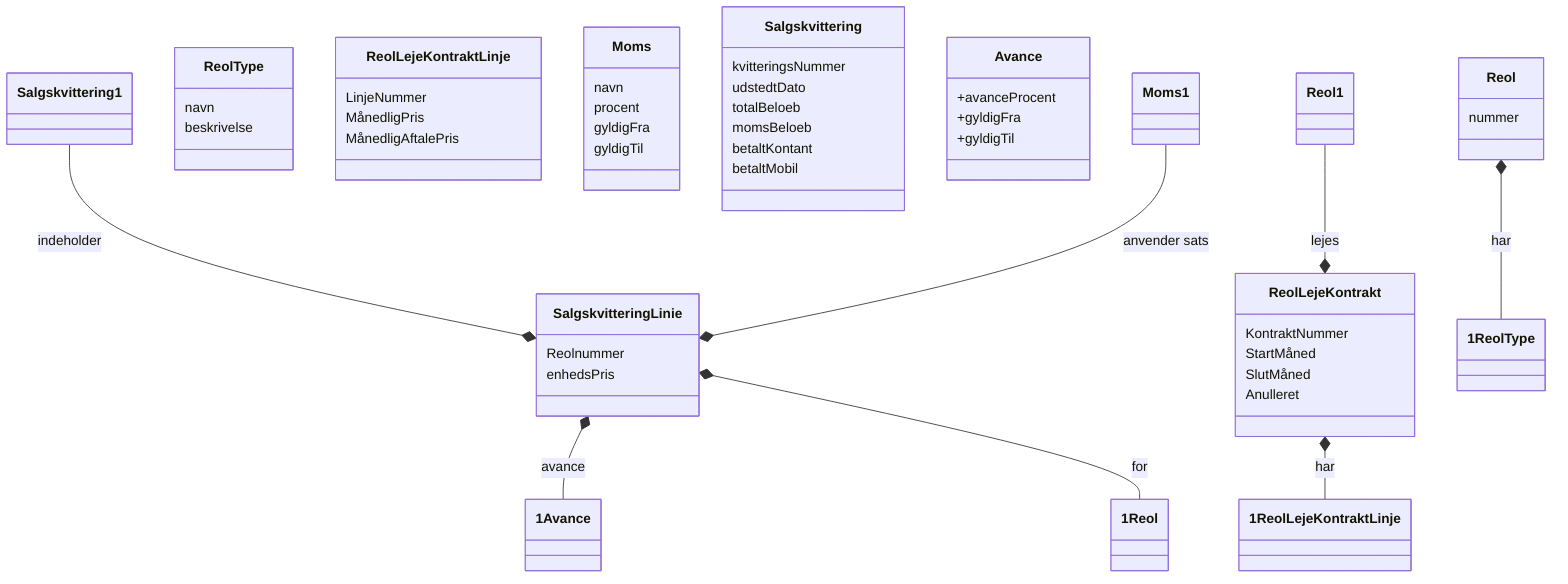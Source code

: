 ﻿classDiagram
    class Reol {
        nummer
    }
    class ReolType {
        navn
        beskrivelse
    }

    class ReolLejeKontrakt {
        KontraktNummer
        StartMåned
        SlutMåned
        Anulleret
    }

    class ReolLejeKontraktLinje {
        LinjeNummer
        MånedligPris
        MånedligAftalePris
    }

    class Moms {
      navn
      procent
      gyldigFra
      gyldigTil
    }

    class Salgskvittering {
      kvitteringsNummer
      udstedtDato
      totalBeloeb
      momsBeloeb
      betaltKontant
      betaltMobil
    }

    class SalgskvitteringLinie {
      Reolnummer
      enhedsPris
    }

    class Avance {
        +avanceProcent
        +gyldigFra
        +gyldigTil
    }

    Reol * -- 1 ReolType : har
    ReolLejeKontrakt * -- 1 ReolLejeKontraktLinje : har
    Salgskvittering 1 -- * SalgskvitteringLinie : indeholder
    Moms 1 -- * SalgskvitteringLinie : anvender sats
    SalgskvitteringLinie * -- 1 Avance : avance
    Reol 1 -- * ReolLejeKontrakt : lejes
    SalgskvitteringLinie * -- 1 Reol : for